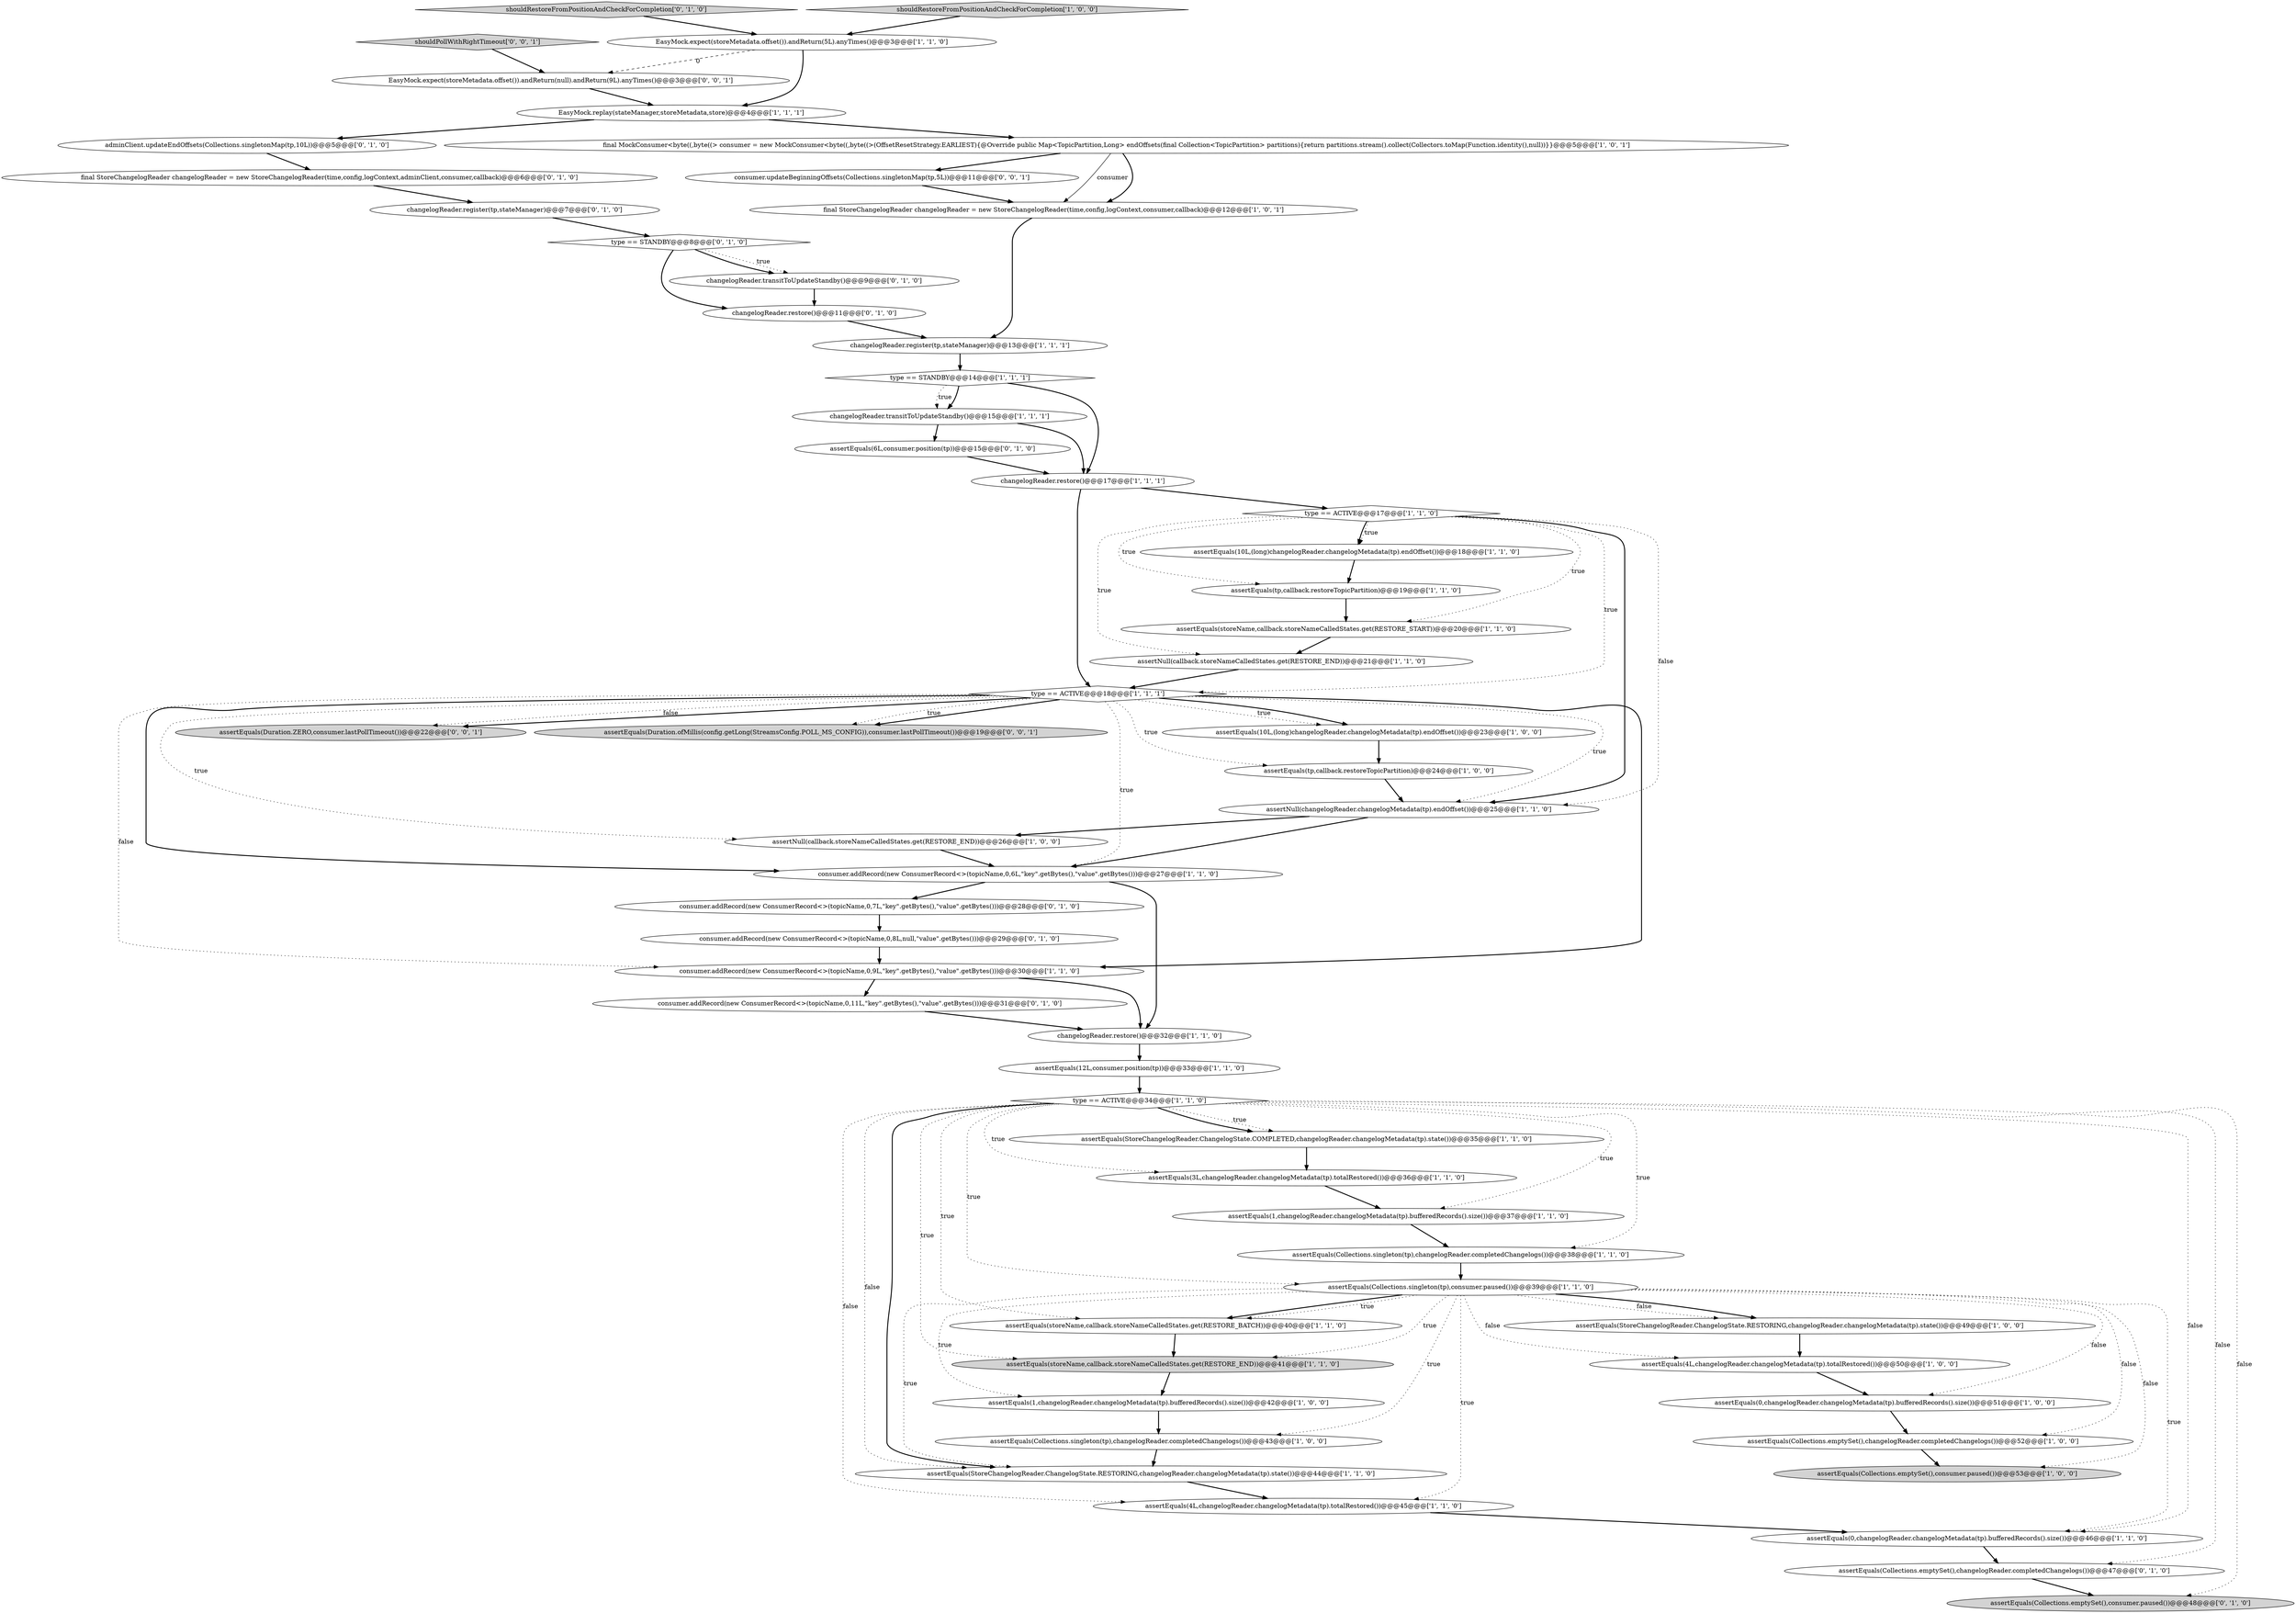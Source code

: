 digraph {
44 [style = filled, label = "adminClient.updateEndOffsets(Collections.singletonMap(tp,10L))@@@5@@@['0', '1', '0']", fillcolor = white, shape = ellipse image = "AAA0AAABBB2BBB"];
21 [style = filled, label = "assertEquals(Collections.singleton(tp),changelogReader.completedChangelogs())@@@43@@@['1', '0', '0']", fillcolor = white, shape = ellipse image = "AAA0AAABBB1BBB"];
31 [style = filled, label = "type == ACTIVE@@@18@@@['1', '1', '1']", fillcolor = white, shape = diamond image = "AAA0AAABBB1BBB"];
17 [style = filled, label = "changelogReader.transitToUpdateStandby()@@@15@@@['1', '1', '1']", fillcolor = white, shape = ellipse image = "AAA0AAABBB1BBB"];
58 [style = filled, label = "shouldPollWithRightTimeout['0', '0', '1']", fillcolor = lightgray, shape = diamond image = "AAA0AAABBB3BBB"];
25 [style = filled, label = "assertEquals(1,changelogReader.changelogMetadata(tp).bufferedRecords().size())@@@37@@@['1', '1', '0']", fillcolor = white, shape = ellipse image = "AAA0AAABBB1BBB"];
6 [style = filled, label = "assertEquals(Collections.emptySet(),changelogReader.completedChangelogs())@@@52@@@['1', '0', '0']", fillcolor = white, shape = ellipse image = "AAA0AAABBB1BBB"];
28 [style = filled, label = "assertNull(changelogReader.changelogMetadata(tp).endOffset())@@@25@@@['1', '1', '0']", fillcolor = white, shape = ellipse image = "AAA0AAABBB1BBB"];
1 [style = filled, label = "assertEquals(3L,changelogReader.changelogMetadata(tp).totalRestored())@@@36@@@['1', '1', '0']", fillcolor = white, shape = ellipse image = "AAA0AAABBB1BBB"];
50 [style = filled, label = "consumer.addRecord(new ConsumerRecord<>(topicName,0,8L,null,\"value\".getBytes()))@@@29@@@['0', '1', '0']", fillcolor = white, shape = ellipse image = "AAA0AAABBB2BBB"];
2 [style = filled, label = "consumer.addRecord(new ConsumerRecord<>(topicName,0,6L,\"key\".getBytes(),\"value\".getBytes()))@@@27@@@['1', '1', '0']", fillcolor = white, shape = ellipse image = "AAA0AAABBB1BBB"];
0 [style = filled, label = "changelogReader.register(tp,stateManager)@@@13@@@['1', '1', '1']", fillcolor = white, shape = ellipse image = "AAA0AAABBB1BBB"];
37 [style = filled, label = "assertEquals(0,changelogReader.changelogMetadata(tp).bufferedRecords().size())@@@46@@@['1', '1', '0']", fillcolor = white, shape = ellipse image = "AAA0AAABBB1BBB"];
54 [style = filled, label = "EasyMock.expect(storeMetadata.offset()).andReturn(null).andReturn(9L).anyTimes()@@@3@@@['0', '0', '1']", fillcolor = white, shape = ellipse image = "AAA0AAABBB3BBB"];
15 [style = filled, label = "assertEquals(storeName,callback.storeNameCalledStates.get(RESTORE_BATCH))@@@40@@@['1', '1', '0']", fillcolor = white, shape = ellipse image = "AAA0AAABBB1BBB"];
8 [style = filled, label = "EasyMock.expect(storeMetadata.offset()).andReturn(5L).anyTimes()@@@3@@@['1', '1', '0']", fillcolor = white, shape = ellipse image = "AAA0AAABBB1BBB"];
29 [style = filled, label = "assertEquals(1,changelogReader.changelogMetadata(tp).bufferedRecords().size())@@@42@@@['1', '0', '0']", fillcolor = white, shape = ellipse image = "AAA0AAABBB1BBB"];
48 [style = filled, label = "changelogReader.restore()@@@11@@@['0', '1', '0']", fillcolor = white, shape = ellipse image = "AAA0AAABBB2BBB"];
55 [style = filled, label = "assertEquals(Duration.ZERO,consumer.lastPollTimeout())@@@22@@@['0', '0', '1']", fillcolor = lightgray, shape = ellipse image = "AAA0AAABBB3BBB"];
39 [style = filled, label = "EasyMock.replay(stateManager,storeMetadata,store)@@@4@@@['1', '1', '1']", fillcolor = white, shape = ellipse image = "AAA0AAABBB1BBB"];
23 [style = filled, label = "assertEquals(Collections.emptySet(),consumer.paused())@@@53@@@['1', '0', '0']", fillcolor = lightgray, shape = ellipse image = "AAA0AAABBB1BBB"];
18 [style = filled, label = "assertEquals(4L,changelogReader.changelogMetadata(tp).totalRestored())@@@45@@@['1', '1', '0']", fillcolor = white, shape = ellipse image = "AAA0AAABBB1BBB"];
42 [style = filled, label = "shouldRestoreFromPositionAndCheckForCompletion['0', '1', '0']", fillcolor = lightgray, shape = diamond image = "AAA0AAABBB2BBB"];
56 [style = filled, label = "assertEquals(Duration.ofMillis(config.getLong(StreamsConfig.POLL_MS_CONFIG)),consumer.lastPollTimeout())@@@19@@@['0', '0', '1']", fillcolor = lightgray, shape = ellipse image = "AAA0AAABBB3BBB"];
11 [style = filled, label = "type == ACTIVE@@@17@@@['1', '1', '0']", fillcolor = white, shape = diamond image = "AAA0AAABBB1BBB"];
5 [style = filled, label = "consumer.addRecord(new ConsumerRecord<>(topicName,0,9L,\"key\".getBytes(),\"value\".getBytes()))@@@30@@@['1', '1', '0']", fillcolor = white, shape = ellipse image = "AAA0AAABBB1BBB"];
51 [style = filled, label = "consumer.addRecord(new ConsumerRecord<>(topicName,0,7L,\"key\".getBytes(),\"value\".getBytes()))@@@28@@@['0', '1', '0']", fillcolor = white, shape = ellipse image = "AAA0AAABBB2BBB"];
38 [style = filled, label = "final MockConsumer<byte((,byte((> consumer = new MockConsumer<byte((,byte((>(OffsetResetStrategy.EARLIEST){@Override public Map<TopicPartition,Long> endOffsets(final Collection<TopicPartition> partitions){return partitions.stream().collect(Collectors.toMap(Function.identity(),null))}}@@@5@@@['1', '0', '1']", fillcolor = white, shape = ellipse image = "AAA0AAABBB1BBB"];
53 [style = filled, label = "final StoreChangelogReader changelogReader = new StoreChangelogReader(time,config,logContext,adminClient,consumer,callback)@@@6@@@['0', '1', '0']", fillcolor = white, shape = ellipse image = "AAA0AAABBB2BBB"];
9 [style = filled, label = "assertNull(callback.storeNameCalledStates.get(RESTORE_END))@@@26@@@['1', '0', '0']", fillcolor = white, shape = ellipse image = "AAA0AAABBB1BBB"];
19 [style = filled, label = "assertEquals(Collections.singleton(tp),changelogReader.completedChangelogs())@@@38@@@['1', '1', '0']", fillcolor = white, shape = ellipse image = "AAA0AAABBB1BBB"];
14 [style = filled, label = "assertEquals(10L,(long)changelogReader.changelogMetadata(tp).endOffset())@@@23@@@['1', '0', '0']", fillcolor = white, shape = ellipse image = "AAA0AAABBB1BBB"];
24 [style = filled, label = "assertEquals(tp,callback.restoreTopicPartition)@@@24@@@['1', '0', '0']", fillcolor = white, shape = ellipse image = "AAA0AAABBB1BBB"];
35 [style = filled, label = "type == ACTIVE@@@34@@@['1', '1', '0']", fillcolor = white, shape = diamond image = "AAA0AAABBB1BBB"];
32 [style = filled, label = "changelogReader.restore()@@@17@@@['1', '1', '1']", fillcolor = white, shape = ellipse image = "AAA0AAABBB1BBB"];
49 [style = filled, label = "type == STANDBY@@@8@@@['0', '1', '0']", fillcolor = white, shape = diamond image = "AAA0AAABBB2BBB"];
4 [style = filled, label = "assertNull(callback.storeNameCalledStates.get(RESTORE_END))@@@21@@@['1', '1', '0']", fillcolor = white, shape = ellipse image = "AAA0AAABBB1BBB"];
40 [style = filled, label = "changelogReader.restore()@@@32@@@['1', '1', '0']", fillcolor = white, shape = ellipse image = "AAA0AAABBB1BBB"];
43 [style = filled, label = "assertEquals(Collections.emptySet(),changelogReader.completedChangelogs())@@@47@@@['0', '1', '0']", fillcolor = white, shape = ellipse image = "AAA0AAABBB2BBB"];
26 [style = filled, label = "assertEquals(4L,changelogReader.changelogMetadata(tp).totalRestored())@@@50@@@['1', '0', '0']", fillcolor = white, shape = ellipse image = "AAA0AAABBB1BBB"];
46 [style = filled, label = "assertEquals(Collections.emptySet(),consumer.paused())@@@48@@@['0', '1', '0']", fillcolor = lightgray, shape = ellipse image = "AAA0AAABBB2BBB"];
33 [style = filled, label = "shouldRestoreFromPositionAndCheckForCompletion['1', '0', '0']", fillcolor = lightgray, shape = diamond image = "AAA0AAABBB1BBB"];
20 [style = filled, label = "assertEquals(Collections.singleton(tp),consumer.paused())@@@39@@@['1', '1', '0']", fillcolor = white, shape = ellipse image = "AAA0AAABBB1BBB"];
41 [style = filled, label = "changelogReader.transitToUpdateStandby()@@@9@@@['0', '1', '0']", fillcolor = white, shape = ellipse image = "AAA0AAABBB2BBB"];
36 [style = filled, label = "assertEquals(storeName,callback.storeNameCalledStates.get(RESTORE_END))@@@41@@@['1', '1', '0']", fillcolor = lightgray, shape = ellipse image = "AAA0AAABBB1BBB"];
45 [style = filled, label = "assertEquals(6L,consumer.position(tp))@@@15@@@['0', '1', '0']", fillcolor = white, shape = ellipse image = "AAA0AAABBB2BBB"];
47 [style = filled, label = "consumer.addRecord(new ConsumerRecord<>(topicName,0,11L,\"key\".getBytes(),\"value\".getBytes()))@@@31@@@['0', '1', '0']", fillcolor = white, shape = ellipse image = "AAA0AAABBB2BBB"];
52 [style = filled, label = "changelogReader.register(tp,stateManager)@@@7@@@['0', '1', '0']", fillcolor = white, shape = ellipse image = "AAA0AAABBB2BBB"];
7 [style = filled, label = "assertEquals(StoreChangelogReader.ChangelogState.RESTORING,changelogReader.changelogMetadata(tp).state())@@@44@@@['1', '1', '0']", fillcolor = white, shape = ellipse image = "AAA0AAABBB1BBB"];
34 [style = filled, label = "assertEquals(storeName,callback.storeNameCalledStates.get(RESTORE_START))@@@20@@@['1', '1', '0']", fillcolor = white, shape = ellipse image = "AAA0AAABBB1BBB"];
12 [style = filled, label = "type == STANDBY@@@14@@@['1', '1', '1']", fillcolor = white, shape = diamond image = "AAA0AAABBB1BBB"];
3 [style = filled, label = "assertEquals(12L,consumer.position(tp))@@@33@@@['1', '1', '0']", fillcolor = white, shape = ellipse image = "AAA0AAABBB1BBB"];
13 [style = filled, label = "assertEquals(10L,(long)changelogReader.changelogMetadata(tp).endOffset())@@@18@@@['1', '1', '0']", fillcolor = white, shape = ellipse image = "AAA0AAABBB1BBB"];
16 [style = filled, label = "assertEquals(StoreChangelogReader.ChangelogState.COMPLETED,changelogReader.changelogMetadata(tp).state())@@@35@@@['1', '1', '0']", fillcolor = white, shape = ellipse image = "AAA0AAABBB1BBB"];
30 [style = filled, label = "assertEquals(tp,callback.restoreTopicPartition)@@@19@@@['1', '1', '0']", fillcolor = white, shape = ellipse image = "AAA0AAABBB1BBB"];
27 [style = filled, label = "final StoreChangelogReader changelogReader = new StoreChangelogReader(time,config,logContext,consumer,callback)@@@12@@@['1', '0', '1']", fillcolor = white, shape = ellipse image = "AAA0AAABBB1BBB"];
10 [style = filled, label = "assertEquals(0,changelogReader.changelogMetadata(tp).bufferedRecords().size())@@@51@@@['1', '0', '0']", fillcolor = white, shape = ellipse image = "AAA0AAABBB1BBB"];
57 [style = filled, label = "consumer.updateBeginningOffsets(Collections.singletonMap(tp,5L))@@@11@@@['0', '0', '1']", fillcolor = white, shape = ellipse image = "AAA0AAABBB3BBB"];
22 [style = filled, label = "assertEquals(StoreChangelogReader.ChangelogState.RESTORING,changelogReader.changelogMetadata(tp).state())@@@49@@@['1', '0', '0']", fillcolor = white, shape = ellipse image = "AAA0AAABBB1BBB"];
49->41 [style = bold, label=""];
35->20 [style = dotted, label="true"];
35->36 [style = dotted, label="true"];
20->21 [style = dotted, label="true"];
31->2 [style = dotted, label="true"];
20->18 [style = dotted, label="true"];
31->28 [style = dotted, label="true"];
25->19 [style = bold, label=""];
43->46 [style = bold, label=""];
35->19 [style = dotted, label="true"];
8->39 [style = bold, label=""];
45->32 [style = bold, label=""];
14->24 [style = bold, label=""];
35->18 [style = dotted, label="false"];
31->14 [style = dotted, label="true"];
12->32 [style = bold, label=""];
34->4 [style = bold, label=""];
3->35 [style = bold, label=""];
16->1 [style = bold, label=""];
35->25 [style = dotted, label="true"];
20->7 [style = dotted, label="true"];
31->56 [style = bold, label=""];
20->23 [style = dotted, label="false"];
11->4 [style = dotted, label="true"];
2->51 [style = bold, label=""];
54->39 [style = bold, label=""];
11->28 [style = dotted, label="false"];
29->21 [style = bold, label=""];
31->5 [style = dotted, label="false"];
35->7 [style = dotted, label="false"];
20->37 [style = dotted, label="true"];
31->56 [style = dotted, label="true"];
11->30 [style = dotted, label="true"];
20->15 [style = bold, label=""];
20->26 [style = dotted, label="false"];
32->11 [style = bold, label=""];
20->29 [style = dotted, label="true"];
1->25 [style = bold, label=""];
51->50 [style = bold, label=""];
47->40 [style = bold, label=""];
17->32 [style = bold, label=""];
0->12 [style = bold, label=""];
35->16 [style = dotted, label="true"];
15->36 [style = bold, label=""];
35->43 [style = dotted, label="false"];
31->5 [style = bold, label=""];
11->13 [style = bold, label=""];
5->47 [style = bold, label=""];
4->31 [style = bold, label=""];
11->34 [style = dotted, label="true"];
6->23 [style = bold, label=""];
11->28 [style = bold, label=""];
31->14 [style = bold, label=""];
39->44 [style = bold, label=""];
50->5 [style = bold, label=""];
28->9 [style = bold, label=""];
33->8 [style = bold, label=""];
48->0 [style = bold, label=""];
30->34 [style = bold, label=""];
31->24 [style = dotted, label="true"];
10->6 [style = bold, label=""];
7->18 [style = bold, label=""];
38->27 [style = solid, label="consumer"];
38->57 [style = bold, label=""];
20->22 [style = bold, label=""];
20->36 [style = dotted, label="true"];
31->55 [style = bold, label=""];
35->7 [style = bold, label=""];
20->22 [style = dotted, label="false"];
35->1 [style = dotted, label="true"];
57->27 [style = bold, label=""];
12->17 [style = bold, label=""];
8->54 [style = dashed, label="0"];
20->6 [style = dotted, label="false"];
58->54 [style = bold, label=""];
21->7 [style = bold, label=""];
44->53 [style = bold, label=""];
35->46 [style = dotted, label="false"];
49->48 [style = bold, label=""];
11->13 [style = dotted, label="true"];
40->3 [style = bold, label=""];
52->49 [style = bold, label=""];
5->40 [style = bold, label=""];
28->2 [style = bold, label=""];
35->37 [style = dotted, label="false"];
49->41 [style = dotted, label="true"];
17->45 [style = bold, label=""];
13->30 [style = bold, label=""];
36->29 [style = bold, label=""];
35->15 [style = dotted, label="true"];
19->20 [style = bold, label=""];
37->43 [style = bold, label=""];
39->38 [style = bold, label=""];
27->0 [style = bold, label=""];
9->2 [style = bold, label=""];
26->10 [style = bold, label=""];
41->48 [style = bold, label=""];
35->16 [style = bold, label=""];
20->10 [style = dotted, label="false"];
11->31 [style = dotted, label="true"];
12->17 [style = dotted, label="true"];
20->15 [style = dotted, label="true"];
31->9 [style = dotted, label="true"];
22->26 [style = bold, label=""];
32->31 [style = bold, label=""];
31->2 [style = bold, label=""];
2->40 [style = bold, label=""];
42->8 [style = bold, label=""];
18->37 [style = bold, label=""];
24->28 [style = bold, label=""];
38->27 [style = bold, label=""];
31->55 [style = dotted, label="false"];
53->52 [style = bold, label=""];
}
